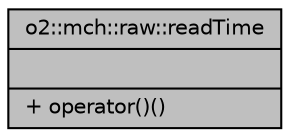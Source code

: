 digraph "o2::mch::raw::readTime"
{
 // INTERACTIVE_SVG=YES
  bgcolor="transparent";
  edge [fontname="Helvetica",fontsize="10",labelfontname="Helvetica",labelfontsize="10"];
  node [fontname="Helvetica",fontsize="10",shape=record];
  Node1 [label="{o2::mch::raw::readTime\n||+ operator()()\l}",height=0.2,width=0.4,color="black", fillcolor="grey75", style="filled", fontcolor="black"];
}

